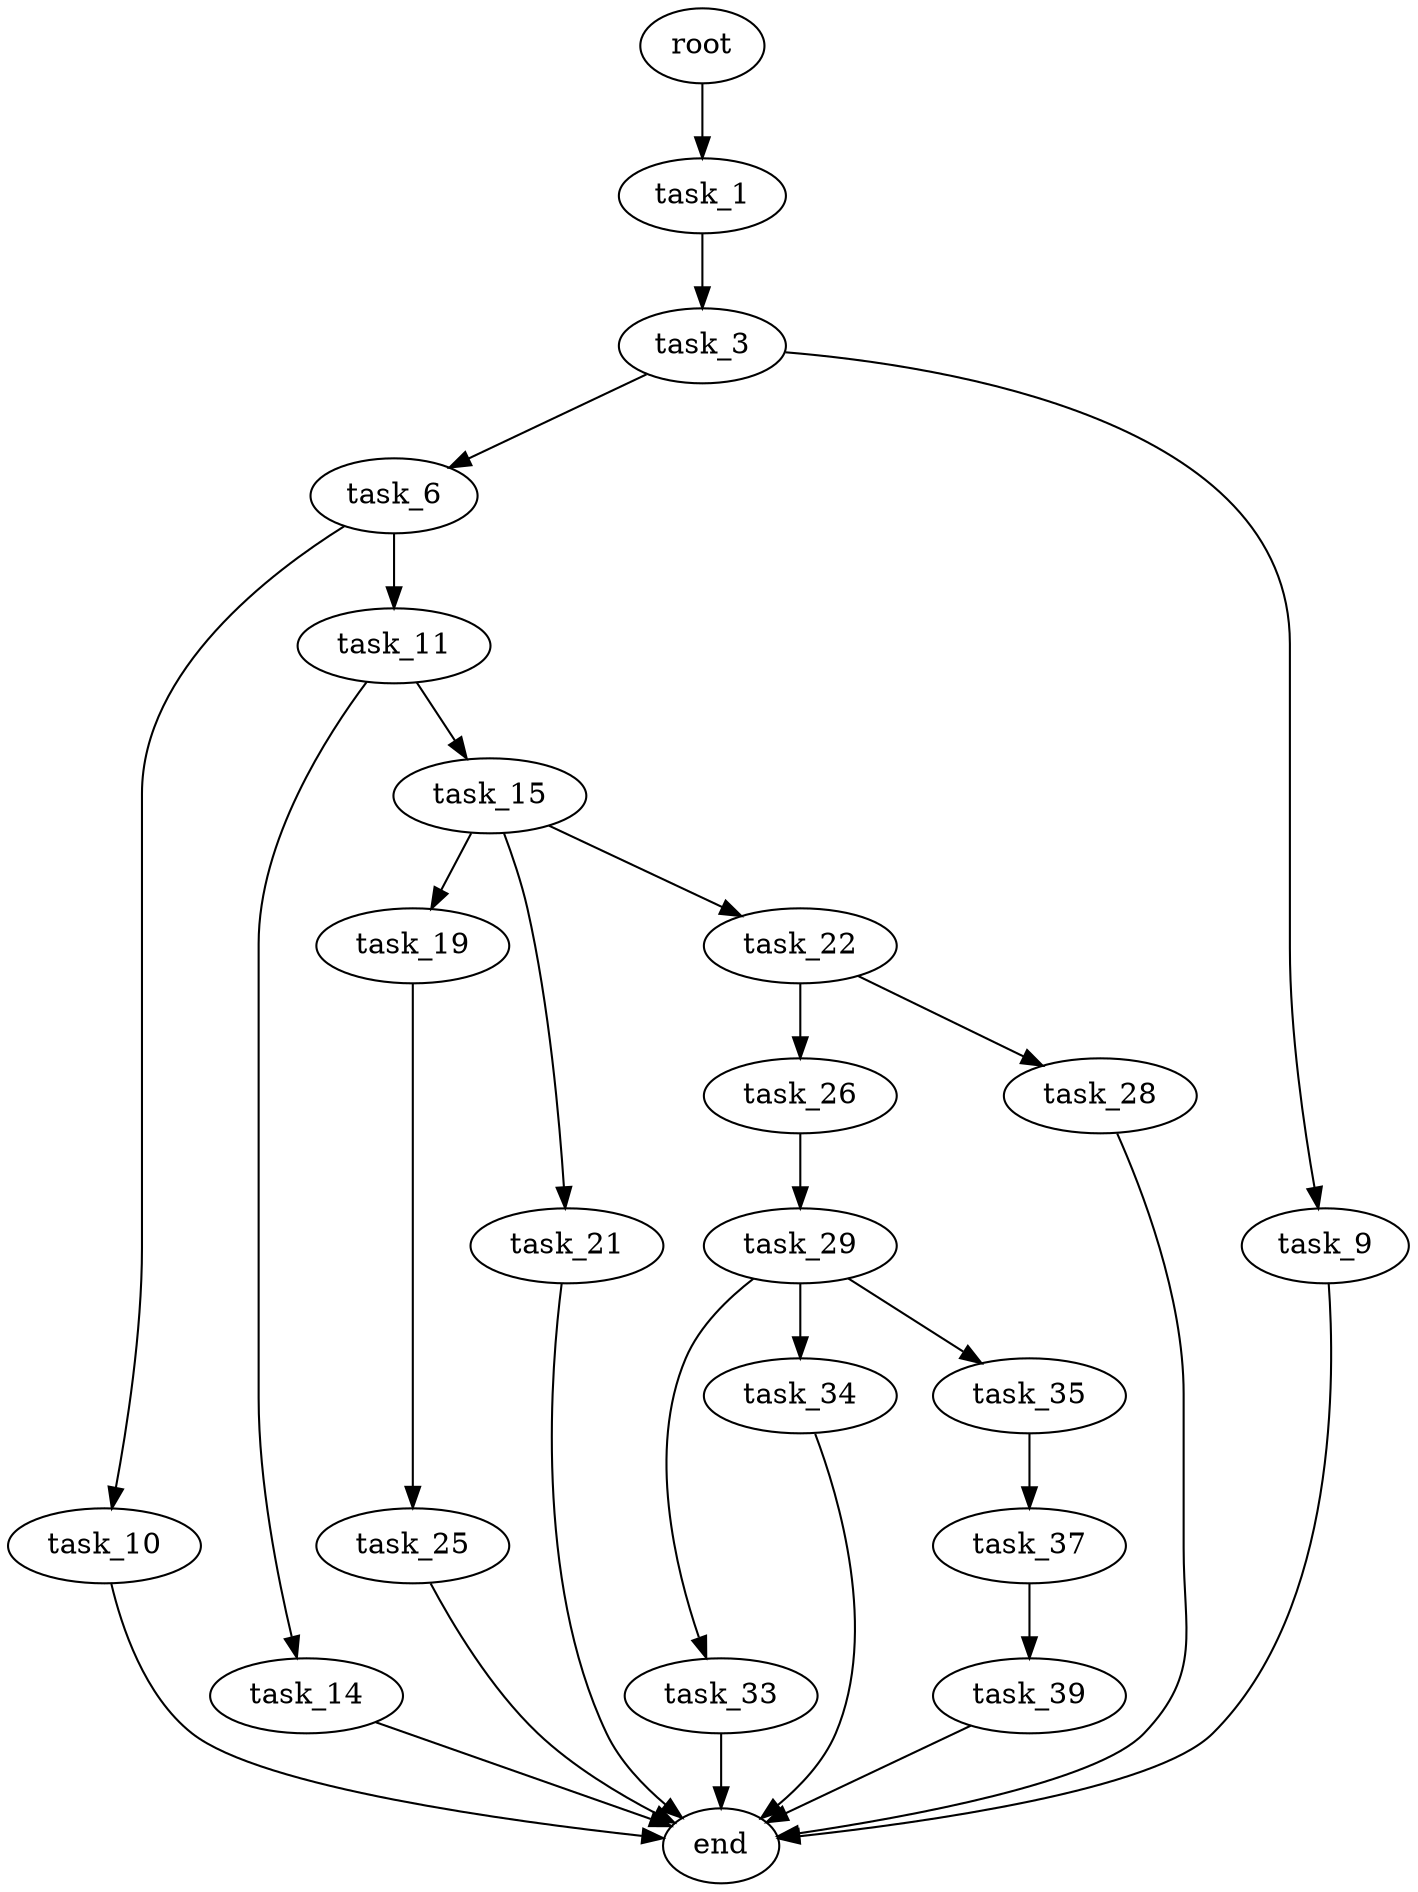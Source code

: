 digraph G {
  root [size="0.000000"];
  task_1 [size="358248205641.000000"];
  task_3 [size="1073741824000.000000"];
  task_6 [size="549755813888.000000"];
  task_9 [size="2554591580.000000"];
  task_10 [size="159005947083.000000"];
  task_11 [size="6945353927.000000"];
  task_14 [size="8589934592.000000"];
  task_15 [size="134217728000.000000"];
  task_19 [size="86787452292.000000"];
  task_21 [size="1209748839657.000000"];
  task_22 [size="8589934592.000000"];
  task_25 [size="1073741824000.000000"];
  task_26 [size="906866601739.000000"];
  task_28 [size="641293677.000000"];
  task_29 [size="156334714790.000000"];
  task_33 [size="368293445632.000000"];
  task_34 [size="40758092718.000000"];
  task_35 [size="8589934592.000000"];
  task_37 [size="782757789696.000000"];
  task_39 [size="96815495248.000000"];
  end [size="0.000000"];

  root -> task_1 [size="1.000000"];
  task_1 -> task_3 [size="536870912.000000"];
  task_3 -> task_6 [size="838860800.000000"];
  task_3 -> task_9 [size="838860800.000000"];
  task_6 -> task_10 [size="536870912.000000"];
  task_6 -> task_11 [size="536870912.000000"];
  task_9 -> end [size="1.000000"];
  task_10 -> end [size="1.000000"];
  task_11 -> task_14 [size="209715200.000000"];
  task_11 -> task_15 [size="209715200.000000"];
  task_14 -> end [size="1.000000"];
  task_15 -> task_19 [size="209715200.000000"];
  task_15 -> task_21 [size="209715200.000000"];
  task_15 -> task_22 [size="209715200.000000"];
  task_19 -> task_25 [size="75497472.000000"];
  task_21 -> end [size="1.000000"];
  task_22 -> task_26 [size="33554432.000000"];
  task_22 -> task_28 [size="33554432.000000"];
  task_25 -> end [size="1.000000"];
  task_26 -> task_29 [size="838860800.000000"];
  task_28 -> end [size="1.000000"];
  task_29 -> task_33 [size="536870912.000000"];
  task_29 -> task_34 [size="536870912.000000"];
  task_29 -> task_35 [size="536870912.000000"];
  task_33 -> end [size="1.000000"];
  task_34 -> end [size="1.000000"];
  task_35 -> task_37 [size="33554432.000000"];
  task_37 -> task_39 [size="679477248.000000"];
  task_39 -> end [size="1.000000"];
}
